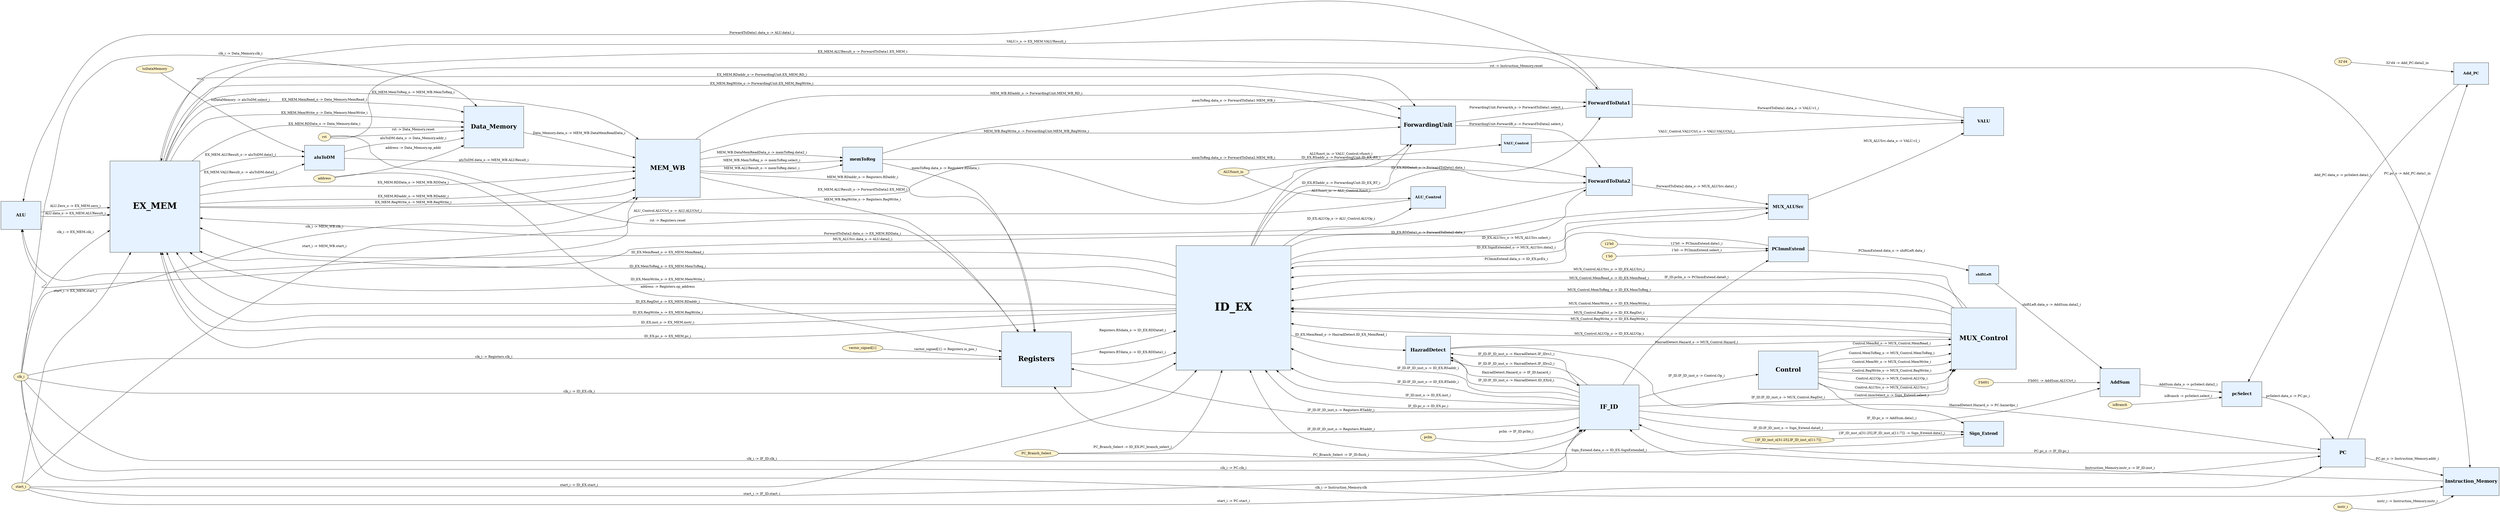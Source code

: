 digraph G {
	rankdir=LR
	ALU [label=ALU fillcolor="#e6f2ff" fixedsize=false fontname="times-bold" fontsize=18 height=1.7 shape=box style=filled width=2.4]
	ALU_Control [label=ALU_Control fillcolor="#e6f2ff" fixedsize=false fontname="times-bold" fontsize=16 height=1.3 shape=box style=filled width=2.1]
	AddSum [label=AddSum fillcolor="#e6f2ff" fixedsize=false fontname="times-bold" fontsize=18 height=1.7 shape=box style=filled width=2.4]
	Add_PC [label=Add_PC fillcolor="#e6f2ff" fixedsize=false fontname="times-bold" fontsize=16 height=1.3 shape=box style=filled width=2.1]
	Control [label=Control fillcolor="#e6f2ff" fixedsize=false fontname="times-bold" fontsize=26 height=2.3 shape=box style=filled width=3.6]
	Data_Memory [label=Data_Memory fillcolor="#e6f2ff" fixedsize=false fontname="times-bold" fontsize=26 height=2.5 shape=box style=filled width=3.6]
	EX_MEM [label=EX_MEM fillcolor="#e6f2ff" fixedsize=false fontname="times-bold" fontsize=38 height=5.500000000000001 shape=box style=filled width=5.4]
	ForwardToData1 [label=ForwardToData1 fillcolor="#e6f2ff" fixedsize=false fontname="times-bold" fontsize=20 height=1.7 shape=box style=filled width=2.7]
	ForwardToData2 [label=ForwardToData2 fillcolor="#e6f2ff" fixedsize=false fontname="times-bold" fontsize=20 height=1.7 shape=box style=filled width=2.7]
	ForwardingUnit [label=ForwardingUnit fillcolor="#e6f2ff" fixedsize=false fontname="times-bold" fontsize=24 height=2.3 shape=box style=filled width=3.3]
	HazradDetect [label=HazradDetect fillcolor="#e6f2ff" fixedsize=false fontname="times-bold" fontsize=20 height=1.7 shape=box style=filled width=2.7]
	ID_EX [label=ID_EX fillcolor="#e6f2ff" fixedsize=false fontname="times-bold" fontsize=48 height=7.500000000000001 shape=box style=filled width=6.8999999999999995]
	IF_ID [label=IF_ID fillcolor="#e6f2ff" fixedsize=false fontname="times-bold" fontsize=26 height=2.7 shape=box style=filled width=3.6]
	Instruction_Memory [label=Instruction_Memory fillcolor="#e6f2ff" fixedsize=false fontname="times-bold" fontsize=20 height=1.7 shape=box style=filled width=2.7]
	MEM_WB [label=MEM_WB fillcolor="#e6f2ff" fixedsize=false fontname="times-bold" fontsize=28 height=3.5 shape=box style=filled width=3.9]
	MUX_ALUSrc [label=MUX_ALUSrc fillcolor="#e6f2ff" fixedsize=false fontname="times-bold" fontsize=18 height=1.5 shape=box style=filled width=2.4]
	MUX_Control [label=MUX_Control fillcolor="#e6f2ff" fixedsize=false fontname="times-bold" fontsize=28 height=3.7 shape=box style=filled width=3.9]
	PC [label=PC fillcolor="#e6f2ff" fixedsize=false fontname="times-bold" fontsize=20 height=1.7 shape=box style=filled width=2.7]
	PCImmExtend [label=PCImmExtend fillcolor="#e6f2ff" fixedsize=false fontname="times-bold" fontsize=18 height=1.5 shape=box style=filled width=2.4]
	Registers [label=Registers fillcolor="#e6f2ff" fixedsize=false fontname="times-bold" fontsize=30 height=3.3 shape=box style=filled width=4.199999999999999]
	Sign_Extend [label=Sign_Extend fillcolor="#e6f2ff" fixedsize=false fontname="times-bold" fontsize=18 height=1.5 shape=box style=filled width=2.4]
	VALU [label=VALU fillcolor="#e6f2ff" fixedsize=false fontname="times-bold" fontsize=18 height=1.7 shape=box style=filled width=2.4]
	VALU_Control [label=VALU_Control fillcolor="#e6f2ff" fixedsize=false fontname="times-bold" fontsize=14 height=1.1 shape=box style=filled width=1.8]
	aluToDM [label=aluToDM fillcolor="#e6f2ff" fixedsize=false fontname="times-bold" fontsize=18 height=1.5 shape=box style=filled width=2.4]
	memToReg [label=memToReg fillcolor="#e6f2ff" fixedsize=false fontname="times-bold" fontsize=18 height=1.5 shape=box style=filled width=2.4]
	pcSelect [label=pcSelect fillcolor="#e6f2ff" fixedsize=false fontname="times-bold" fontsize=18 height=1.5 shape=box style=filled width=2.4]
	shiftLeft [label=shiftLeft fillcolor="#e6f2ff" fixedsize=false fontname="times-bold" fontsize=14 height=1.1 shape=box style=filled width=1.8]
	ALU_Control -> ALU [label="ALU_Control.ALUCtrl_o -> ALU.ALUCtrl_i"]
	ForwardToData1 -> ALU [label="ForwardToData1.data_o -> ALU.data1_i"]
	MUX_ALUSrc -> ALU [label="MUX_ALUSrc.data_o -> ALU.data2_i"]
	ID_EX -> ALU_Control [label="ID_EX.ALUOp_o -> ALU_Control.ALUOp_i"]
	CONST_ALUfunct_in [label=ALUfunct_in fillcolor="#fff2cc" fontsize=14 shape=ellipse style=filled]
	CONST_ALUfunct_in -> ALU_Control [label="ALUfunct_in -> ALU_Control.funct_i"]
	CONST_3_b001 [label="3'b001" fillcolor="#fff2cc" fontsize=14 shape=ellipse style=filled]
	CONST_3_b001 -> AddSum [label="3'b001 -> AddSum.ALUCtrl_i"]
	IF_ID -> AddSum [label="IF_ID.pc_o -> AddSum.data1_i"]
	shiftLeft -> AddSum [label="shiftLeft.data_o -> AddSum.data2_i"]
	PC -> Add_PC [label="PC.pc_o -> Add_PC.data1_in"]
	CONST_32_d4 [label="32'd4" fillcolor="#fff2cc" fontsize=14 shape=ellipse style=filled]
	CONST_32_d4 -> Add_PC [label="32'd4 -> Add_PC.data2_in"]
	IF_ID -> Control [label="IF_ID.IF_ID_inst_o -> Control.Op_i"]
	EX_MEM -> Data_Memory [label="EX_MEM.MemRead_o -> Data_Memory.MemRead_i"]
	EX_MEM -> Data_Memory [label="EX_MEM.MemWrite_o -> Data_Memory.MemWrite_i"]
	aluToDM -> Data_Memory [label="aluToDM.data_o -> Data_Memory.addr_i"]
	CONST_clk_i [label=clk_i fillcolor="#fff2cc" fontsize=14 shape=ellipse style=filled]
	CONST_clk_i -> Data_Memory [label="clk_i -> Data_Memory.clk_i"]
	EX_MEM -> Data_Memory [label="EX_MEM.RDData_o -> Data_Memory.data_i"]
	CONST_address [label=address fillcolor="#fff2cc" fontsize=14 shape=ellipse style=filled]
	CONST_address -> Data_Memory [label="address -> Data_Memory.op_addr"]
	CONST_rst [label=rst fillcolor="#fff2cc" fontsize=14 shape=ellipse style=filled]
	CONST_rst -> Data_Memory [label="rst -> Data_Memory.reset"]
	ALU -> EX_MEM [label="ALU.data_o -> EX_MEM.ALUResult_i"]
	ID_EX -> EX_MEM [label="ID_EX.MemRead_o -> EX_MEM.MemRead_i"]
	ID_EX -> EX_MEM [label="ID_EX.MemToReg_o -> EX_MEM.MemToReg_i"]
	ID_EX -> EX_MEM [label="ID_EX.MemWrite_o -> EX_MEM.MemWrite_i"]
	ForwardToData2 -> EX_MEM [label="ForwardToData2.data_o -> EX_MEM.RDData_i"]
	ID_EX -> EX_MEM [label="ID_EX.RegDst_o -> EX_MEM.RDaddr_i"]
	ID_EX -> EX_MEM [label="ID_EX.RegWrite_o -> EX_MEM.RegWrite_i"]
	VALU -> EX_MEM [label="VALU.v_o -> EX_MEM.VALUResult_i"]
	CONST_clk_i -> EX_MEM [label="clk_i -> EX_MEM.clk_i"]
	ID_EX -> EX_MEM [label="ID_EX.inst_o -> EX_MEM.instr_i"]
	ID_EX -> EX_MEM [label="ID_EX.pc_o -> EX_MEM.pc_i"]
	CONST_start_i [label=start_i fillcolor="#fff2cc" fontsize=14 shape=ellipse style=filled]
	CONST_start_i -> EX_MEM [label="start_i -> EX_MEM.start_i"]
	ALU -> EX_MEM [label="ALU.Zero_o -> EX_MEM.zero_i"]
	EX_MEM -> ForwardToData1 [label="EX_MEM.ALUResult_o -> ForwardToData1.EX_MEM_i"]
	memToReg -> ForwardToData1 [label="memToReg.data_o -> ForwardToData1.MEM_WB_i"]
	ID_EX -> ForwardToData1 [label="ID_EX.RDData0_o -> ForwardToData1.data_i"]
	ForwardingUnit -> ForwardToData1 [label="ForwardingUnit.ForwardA_o -> ForwardToData1.select_i"]
	EX_MEM -> ForwardToData2 [label="EX_MEM.ALUResult_o -> ForwardToData2.EX_MEM_i"]
	memToReg -> ForwardToData2 [label="memToReg.data_o -> ForwardToData2.MEM_WB_i"]
	ID_EX -> ForwardToData2 [label="ID_EX.RDData1_o -> ForwardToData2.data_i"]
	ForwardingUnit -> ForwardToData2 [label="ForwardingUnit.ForwardB_o -> ForwardToData2.select_i"]
	EX_MEM -> ForwardingUnit [label="EX_MEM.RDaddr_o -> ForwardingUnit.EX_MEM_RD_i"]
	EX_MEM -> ForwardingUnit [label="EX_MEM.RegWrite_o -> ForwardingUnit.EX_MEM_RegWrite_i"]
	ID_EX -> ForwardingUnit [label="ID_EX.RSaddr_o -> ForwardingUnit.ID_EX_RS_i"]
	ID_EX -> ForwardingUnit [label="ID_EX.RTaddr_o -> ForwardingUnit.ID_EX_RT_i"]
	MEM_WB -> ForwardingUnit [label="MEM_WB.RDaddr_o -> ForwardingUnit.MEM_WB_RD_i"]
	MEM_WB -> ForwardingUnit [label="MEM_WB.RegWrite_o -> ForwardingUnit.MEM_WB_RegWrite_i"]
	ID_EX -> HazradDetect [label="ID_EX.MemRead_o -> HazradDetect.ID_EX_MemRead_i"]
	IF_ID -> HazradDetect [label="IF_ID.IF_ID_inst_o -> HazradDetect.ID_EXrd_i"]
	IF_ID -> HazradDetect [label="IF_ID.IF_ID_inst_o -> HazradDetect.IF_IDrs1_i"]
	IF_ID -> HazradDetect [label="IF_ID.IF_ID_inst_o -> HazradDetect.IF_IDrs2_i"]
	MUX_Control -> ID_EX [label="MUX_Control.ALUOp_o -> ID_EX.ALUOp_i"]
	MUX_Control -> ID_EX [label="MUX_Control.ALUSrc_o -> ID_EX.ALUSrc_i"]
	MUX_Control -> ID_EX [label="MUX_Control.MemRead_o -> ID_EX.MemRead_i"]
	MUX_Control -> ID_EX [label="MUX_Control.MemToReg_o -> ID_EX.MemToReg_i"]
	MUX_Control -> ID_EX [label="MUX_Control.MemWrite_o -> ID_EX.MemWrite_i"]
	CONST_PC_Branch_Select [label=PC_Branch_Select fillcolor="#fff2cc" fontsize=14 shape=ellipse style=filled]
	CONST_PC_Branch_Select -> ID_EX [label="PC_Branch_Select -> ID_EX.PC_branch_select_i"]
	Registers -> ID_EX [label="Registers.RSdata_o -> ID_EX.RDData0_i"]
	Registers -> ID_EX [label="Registers.RTdata_o -> ID_EX.RDData1_i"]
	IF_ID -> ID_EX [label="IF_ID.IF_ID_inst_o -> ID_EX.RSaddr_i"]
	IF_ID -> ID_EX [label="IF_ID.IF_ID_inst_o -> ID_EX.RTaddr_i"]
	MUX_Control -> ID_EX [label="MUX_Control.RegDst_o -> ID_EX.RegDst_i"]
	MUX_Control -> ID_EX [label="MUX_Control.RegWrite_o -> ID_EX.RegWrite_i"]
	Sign_Extend -> ID_EX [label="Sign_Extend.data_o -> ID_EX.SignExtended_i"]
	CONST_clk_i -> ID_EX [label="clk_i -> ID_EX.clk_i"]
	IF_ID -> ID_EX [label="IF_ID.inst_o -> ID_EX.inst_i"]
	PCImmExtend -> ID_EX [label="PCImmExtend.data_o -> ID_EX.pcEx_i"]
	IF_ID -> ID_EX [label="IF_ID.pc_o -> ID_EX.pc_i"]
	CONST_start_i -> ID_EX [label="start_i -> ID_EX.start_i"]
	CONST_clk_i -> IF_ID [label="clk_i -> IF_ID.clk_i"]
	CONST_PC_Branch_Select -> IF_ID [label="PC_Branch_Select -> IF_ID.flush_i"]
	HazradDetect -> IF_ID [label="HazradDetect.Hazard_o -> IF_ID.hazard_i"]
	Instruction_Memory -> IF_ID [label="Instruction_Memory.instr_o -> IF_ID.inst_i"]
	CONST_pcIm [label=pcIm fillcolor="#fff2cc" fontsize=14 shape=ellipse style=filled]
	CONST_pcIm -> IF_ID [label="pcIm -> IF_ID.pcIm_i"]
	PC -> IF_ID [label="PC.pc_o -> IF_ID.pc_i"]
	CONST_start_i -> IF_ID [label="start_i -> IF_ID.start_i"]
	PC -> Instruction_Memory [label="PC.pc_o -> Instruction_Memory.addr_i"]
	CONST_clk_i -> Instruction_Memory [label="clk_i -> Instruction_Memory.clk"]
	CONST_instr_i [label=instr_i fillcolor="#fff2cc" fontsize=14 shape=ellipse style=filled]
	CONST_instr_i -> Instruction_Memory [label="instr_i -> Instruction_Memory.instr_i"]
	CONST_rst -> Instruction_Memory [label="rst -> Instruction_Memory.reset"]
	aluToDM -> MEM_WB [label="aluToDM.data_o -> MEM_WB.ALUResult_i"]
	Data_Memory -> MEM_WB [label="Data_Memory.data_o -> MEM_WB.DataMemReadData_i"]
	EX_MEM -> MEM_WB [label="EX_MEM.MemToReg_o -> MEM_WB.MemToReg_i"]
	EX_MEM -> MEM_WB [label="EX_MEM.RDData_o -> MEM_WB.RDData_i"]
	EX_MEM -> MEM_WB [label="EX_MEM.RDaddr_o -> MEM_WB.RDaddr_i"]
	EX_MEM -> MEM_WB [label="EX_MEM.RegWrite_o -> MEM_WB.RegWrite_i"]
	CONST_clk_i -> MEM_WB [label="clk_i -> MEM_WB.clk_i"]
	CONST_start_i -> MEM_WB [label="start_i -> MEM_WB.start_i"]
	ForwardToData2 -> MUX_ALUSrc [label="ForwardToData2.data_o -> MUX_ALUSrc.data1_i"]
	ID_EX -> MUX_ALUSrc [label="ID_EX.SignExtended_o -> MUX_ALUSrc.data2_i"]
	ID_EX -> MUX_ALUSrc [label="ID_EX.ALUSrc_o -> MUX_ALUSrc.select_i"]
	Control -> MUX_Control [label="Control.ALUOp_o -> MUX_Control.ALUOp_i"]
	Control -> MUX_Control [label="Control.ALUSrc_o -> MUX_Control.ALUSrc_i"]
	HazradDetect -> MUX_Control [label="HazradDetect.Hazard_o -> MUX_Control.Hazard_i"]
	Control -> MUX_Control [label="Control.MemRd_o -> MUX_Control.MemRead_i"]
	Control -> MUX_Control [label="Control.MemToReg_o -> MUX_Control.MemToReg_i"]
	Control -> MUX_Control [label="Control.MemWr_o -> MUX_Control.MemWrite_i"]
	IF_ID -> MUX_Control [label="IF_ID.IF_ID_inst_o -> MUX_Control.RegDst_i"]
	Control -> MUX_Control [label="Control.RegWrite_o -> MUX_Control.RegWrite_i"]
	CONST_clk_i -> PC [label="clk_i -> PC.clk_i"]
	HazradDetect -> PC [label="HazradDetect.Hazard_o -> PC.hazardpc_i"]
	pcSelect -> PC [label="pcSelect.data_o -> PC.pc_i"]
	CONST_start_i -> PC [label="start_i -> PC.start_i"]
	IF_ID -> PCImmExtend [label="IF_ID.pcIm_o -> PCImmExtend.data0_i"]
	CONST_12_b0 [label="12'b0" fillcolor="#fff2cc" fontsize=14 shape=ellipse style=filled]
	CONST_12_b0 -> PCImmExtend [label="12'b0 -> PCImmExtend.data1_i"]
	CONST_1_b0 [label="1'b0" fillcolor="#fff2cc" fontsize=14 shape=ellipse style=filled]
	CONST_1_b0 -> PCImmExtend [label="1'b0 -> PCImmExtend.select_i"]
	MEM_WB -> Registers [label="MEM_WB.RDaddr_o -> Registers.RDaddr_i"]
	memToReg -> Registers [label="memToReg.data_o -> Registers.RDdata_i"]
	IF_ID -> Registers [label="IF_ID.IF_ID_inst_o -> Registers.RSaddr_i"]
	IF_ID -> Registers [label="IF_ID.IF_ID_inst_o -> Registers.RTaddr_i"]
	MEM_WB -> Registers [label="MEM_WB.RegWrite_o -> Registers.RegWrite_i"]
	CONST_clk_i -> Registers [label="clk_i -> Registers.clk_i"]
	CONST_vector_signed_1_ [label="vector_signed[1]" fillcolor="#fff2cc" fontsize=14 shape=ellipse style=filled]
	CONST_vector_signed_1_ -> Registers [label="vector_signed[1] -> Registers.is_pos_i"]
	CONST_address -> Registers [label="address -> Registers.op_address"]
	CONST_rst -> Registers [label="rst -> Registers.reset"]
	IF_ID -> Sign_Extend [label="IF_ID.IF_ID_inst_o -> Sign_Extend.data0_i"]
	CONST__IF_ID_inst_o_31_25__IF_ID_inst_o_11_7__ [label="{IF_ID_inst_o[31:25],IF_ID_inst_o[11:7]}" fillcolor="#fff2cc" fontsize=14 shape=ellipse style=filled]
	CONST__IF_ID_inst_o_31_25__IF_ID_inst_o_11_7__ -> Sign_Extend [label="{IF_ID_inst_o[31:25],IF_ID_inst_o[11:7]} -> Sign_Extend.data1_i"]
	Control -> Sign_Extend [label="Control.immSelect_o -> Sign_Extend.select_i"]
	VALU_Control -> VALU [label="VALU_Control.VALUCtrl_o -> VALU.VALUCtrl_i"]
	ForwardToData1 -> VALU [label="ForwardToData1.data_o -> VALU.v1_i"]
	MUX_ALUSrc -> VALU [label="MUX_ALUSrc.data_o -> VALU.v2_i"]
	CONST_ALUfunct_in -> VALU_Control [label="ALUfunct_in -> VALU_Control.vfunct_i"]
	EX_MEM -> aluToDM [label="EX_MEM.ALUResult_o -> aluToDM.data1_i"]
	EX_MEM -> aluToDM [label="EX_MEM.VALUResult_o -> aluToDM.data2_i"]
	CONST_toDataMemory [label=toDataMemory fillcolor="#fff2cc" fontsize=14 shape=ellipse style=filled]
	CONST_toDataMemory -> aluToDM [label="toDataMemory -> aluToDM.select_i"]
	MEM_WB -> memToReg [label="MEM_WB.ALUResult_o -> memToReg.data1_i"]
	MEM_WB -> memToReg [label="MEM_WB.DataMemReadData_o -> memToReg.data2_i"]
	MEM_WB -> memToReg [label="MEM_WB.MemToReg_o -> memToReg.select_i"]
	Add_PC -> pcSelect [label="Add_PC.data_o -> pcSelect.data1_i"]
	AddSum -> pcSelect [label="AddSum.data_o -> pcSelect.data2_i"]
	CONST_isBranch [label=isBranch fillcolor="#fff2cc" fontsize=14 shape=ellipse style=filled]
	CONST_isBranch -> pcSelect [label="isBranch -> pcSelect.select_i"]
	PCImmExtend -> shiftLeft [label="PCImmExtend.data_o -> shiftLeft.data_i"]
}
